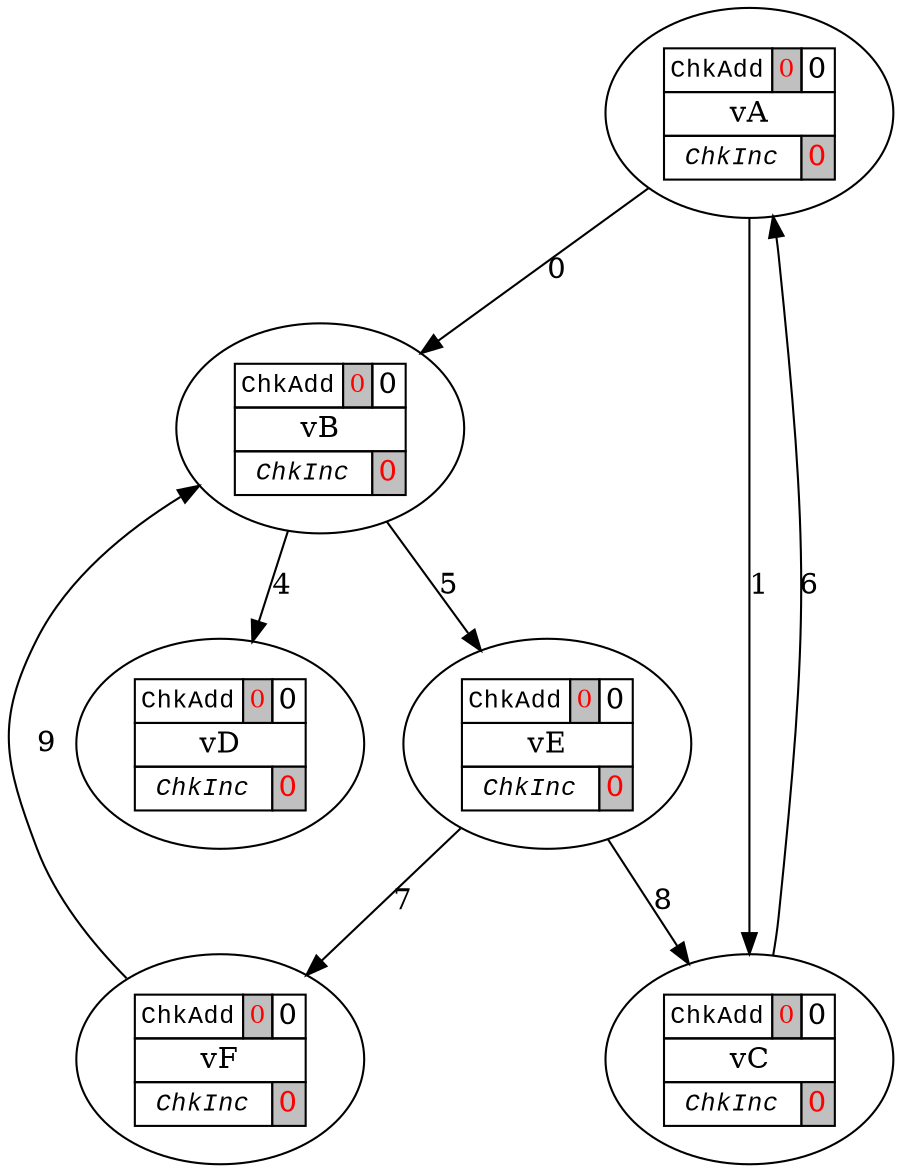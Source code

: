 digraph G {
0[label=<<TABLE BGCOLOR="white" BORDER="0" CELLBORDER="1" CELLSPACING="0"><TR><TD><FONT POINT-SIZE="12.0" FACE="Courier New">ChkAdd</FONT></TD><TD BGCOLOR="#c0c0c0" PORT="here"><FONT COLOR="red" POINT-SIZE="12.0">0</FONT></TD><TD>0</TD></TR><TR><TD COLSPAN="3">vA</TD></TR><TR><TD COLSPAN="2"><FONT POINT-SIZE="12.0" FACE="Courier New,italic">ChkInc</FONT></TD><TD BGCOLOR="#c0c0c0"><FONT COLOR="red">0</FONT></TD></TR></TABLE>>];
1[label=<<TABLE BGCOLOR="white" BORDER="0" CELLBORDER="1" CELLSPACING="0"><TR><TD><FONT POINT-SIZE="12.0" FACE="Courier New">ChkAdd</FONT></TD><TD BGCOLOR="#c0c0c0" PORT="here"><FONT COLOR="red" POINT-SIZE="12.0">0</FONT></TD><TD>0</TD></TR><TR><TD COLSPAN="3">vB</TD></TR><TR><TD COLSPAN="2"><FONT POINT-SIZE="12.0" FACE="Courier New,italic">ChkInc</FONT></TD><TD BGCOLOR="#c0c0c0"><FONT COLOR="red">0</FONT></TD></TR></TABLE>>];
2[label=<<TABLE BGCOLOR="white" BORDER="0" CELLBORDER="1" CELLSPACING="0"><TR><TD><FONT POINT-SIZE="12.0" FACE="Courier New">ChkAdd</FONT></TD><TD BGCOLOR="#c0c0c0" PORT="here"><FONT COLOR="red" POINT-SIZE="12.0">0</FONT></TD><TD>0</TD></TR><TR><TD COLSPAN="3">vC</TD></TR><TR><TD COLSPAN="2"><FONT POINT-SIZE="12.0" FACE="Courier New,italic">ChkInc</FONT></TD><TD BGCOLOR="#c0c0c0"><FONT COLOR="red">0</FONT></TD></TR></TABLE>>];
3[label=<<TABLE BGCOLOR="white" BORDER="0" CELLBORDER="1" CELLSPACING="0"><TR><TD><FONT POINT-SIZE="12.0" FACE="Courier New">ChkAdd</FONT></TD><TD BGCOLOR="#c0c0c0" PORT="here"><FONT COLOR="red" POINT-SIZE="12.0">0</FONT></TD><TD>0</TD></TR><TR><TD COLSPAN="3">vD</TD></TR><TR><TD COLSPAN="2"><FONT POINT-SIZE="12.0" FACE="Courier New,italic">ChkInc</FONT></TD><TD BGCOLOR="#c0c0c0"><FONT COLOR="red">0</FONT></TD></TR></TABLE>>];
4[label=<<TABLE BGCOLOR="white" BORDER="0" CELLBORDER="1" CELLSPACING="0"><TR><TD><FONT POINT-SIZE="12.0" FACE="Courier New">ChkAdd</FONT></TD><TD BGCOLOR="#c0c0c0" PORT="here"><FONT COLOR="red" POINT-SIZE="12.0">0</FONT></TD><TD>0</TD></TR><TR><TD COLSPAN="3">vE</TD></TR><TR><TD COLSPAN="2"><FONT POINT-SIZE="12.0" FACE="Courier New,italic">ChkInc</FONT></TD><TD BGCOLOR="#c0c0c0"><FONT COLOR="red">0</FONT></TD></TR></TABLE>>];
5[label=<<TABLE BGCOLOR="white" BORDER="0" CELLBORDER="1" CELLSPACING="0"><TR><TD><FONT POINT-SIZE="12.0" FACE="Courier New">ChkAdd</FONT></TD><TD BGCOLOR="#c0c0c0" PORT="here"><FONT COLOR="red" POINT-SIZE="12.0">0</FONT></TD><TD>0</TD></TR><TR><TD COLSPAN="3">vF</TD></TR><TR><TD COLSPAN="2"><FONT POINT-SIZE="12.0" FACE="Courier New,italic">ChkInc</FONT></TD><TD BGCOLOR="#c0c0c0"><FONT COLOR="red">0</FONT></TD></TR></TABLE>>];
0->1 [label="0"];
0->2 [label="1"];
1->3 [label="4"];
1->4 [label="5"];
2->0 [label="6"];
4->5 [label="7"];
4->2 [label="8"];
5->1 [label="9"];
}
